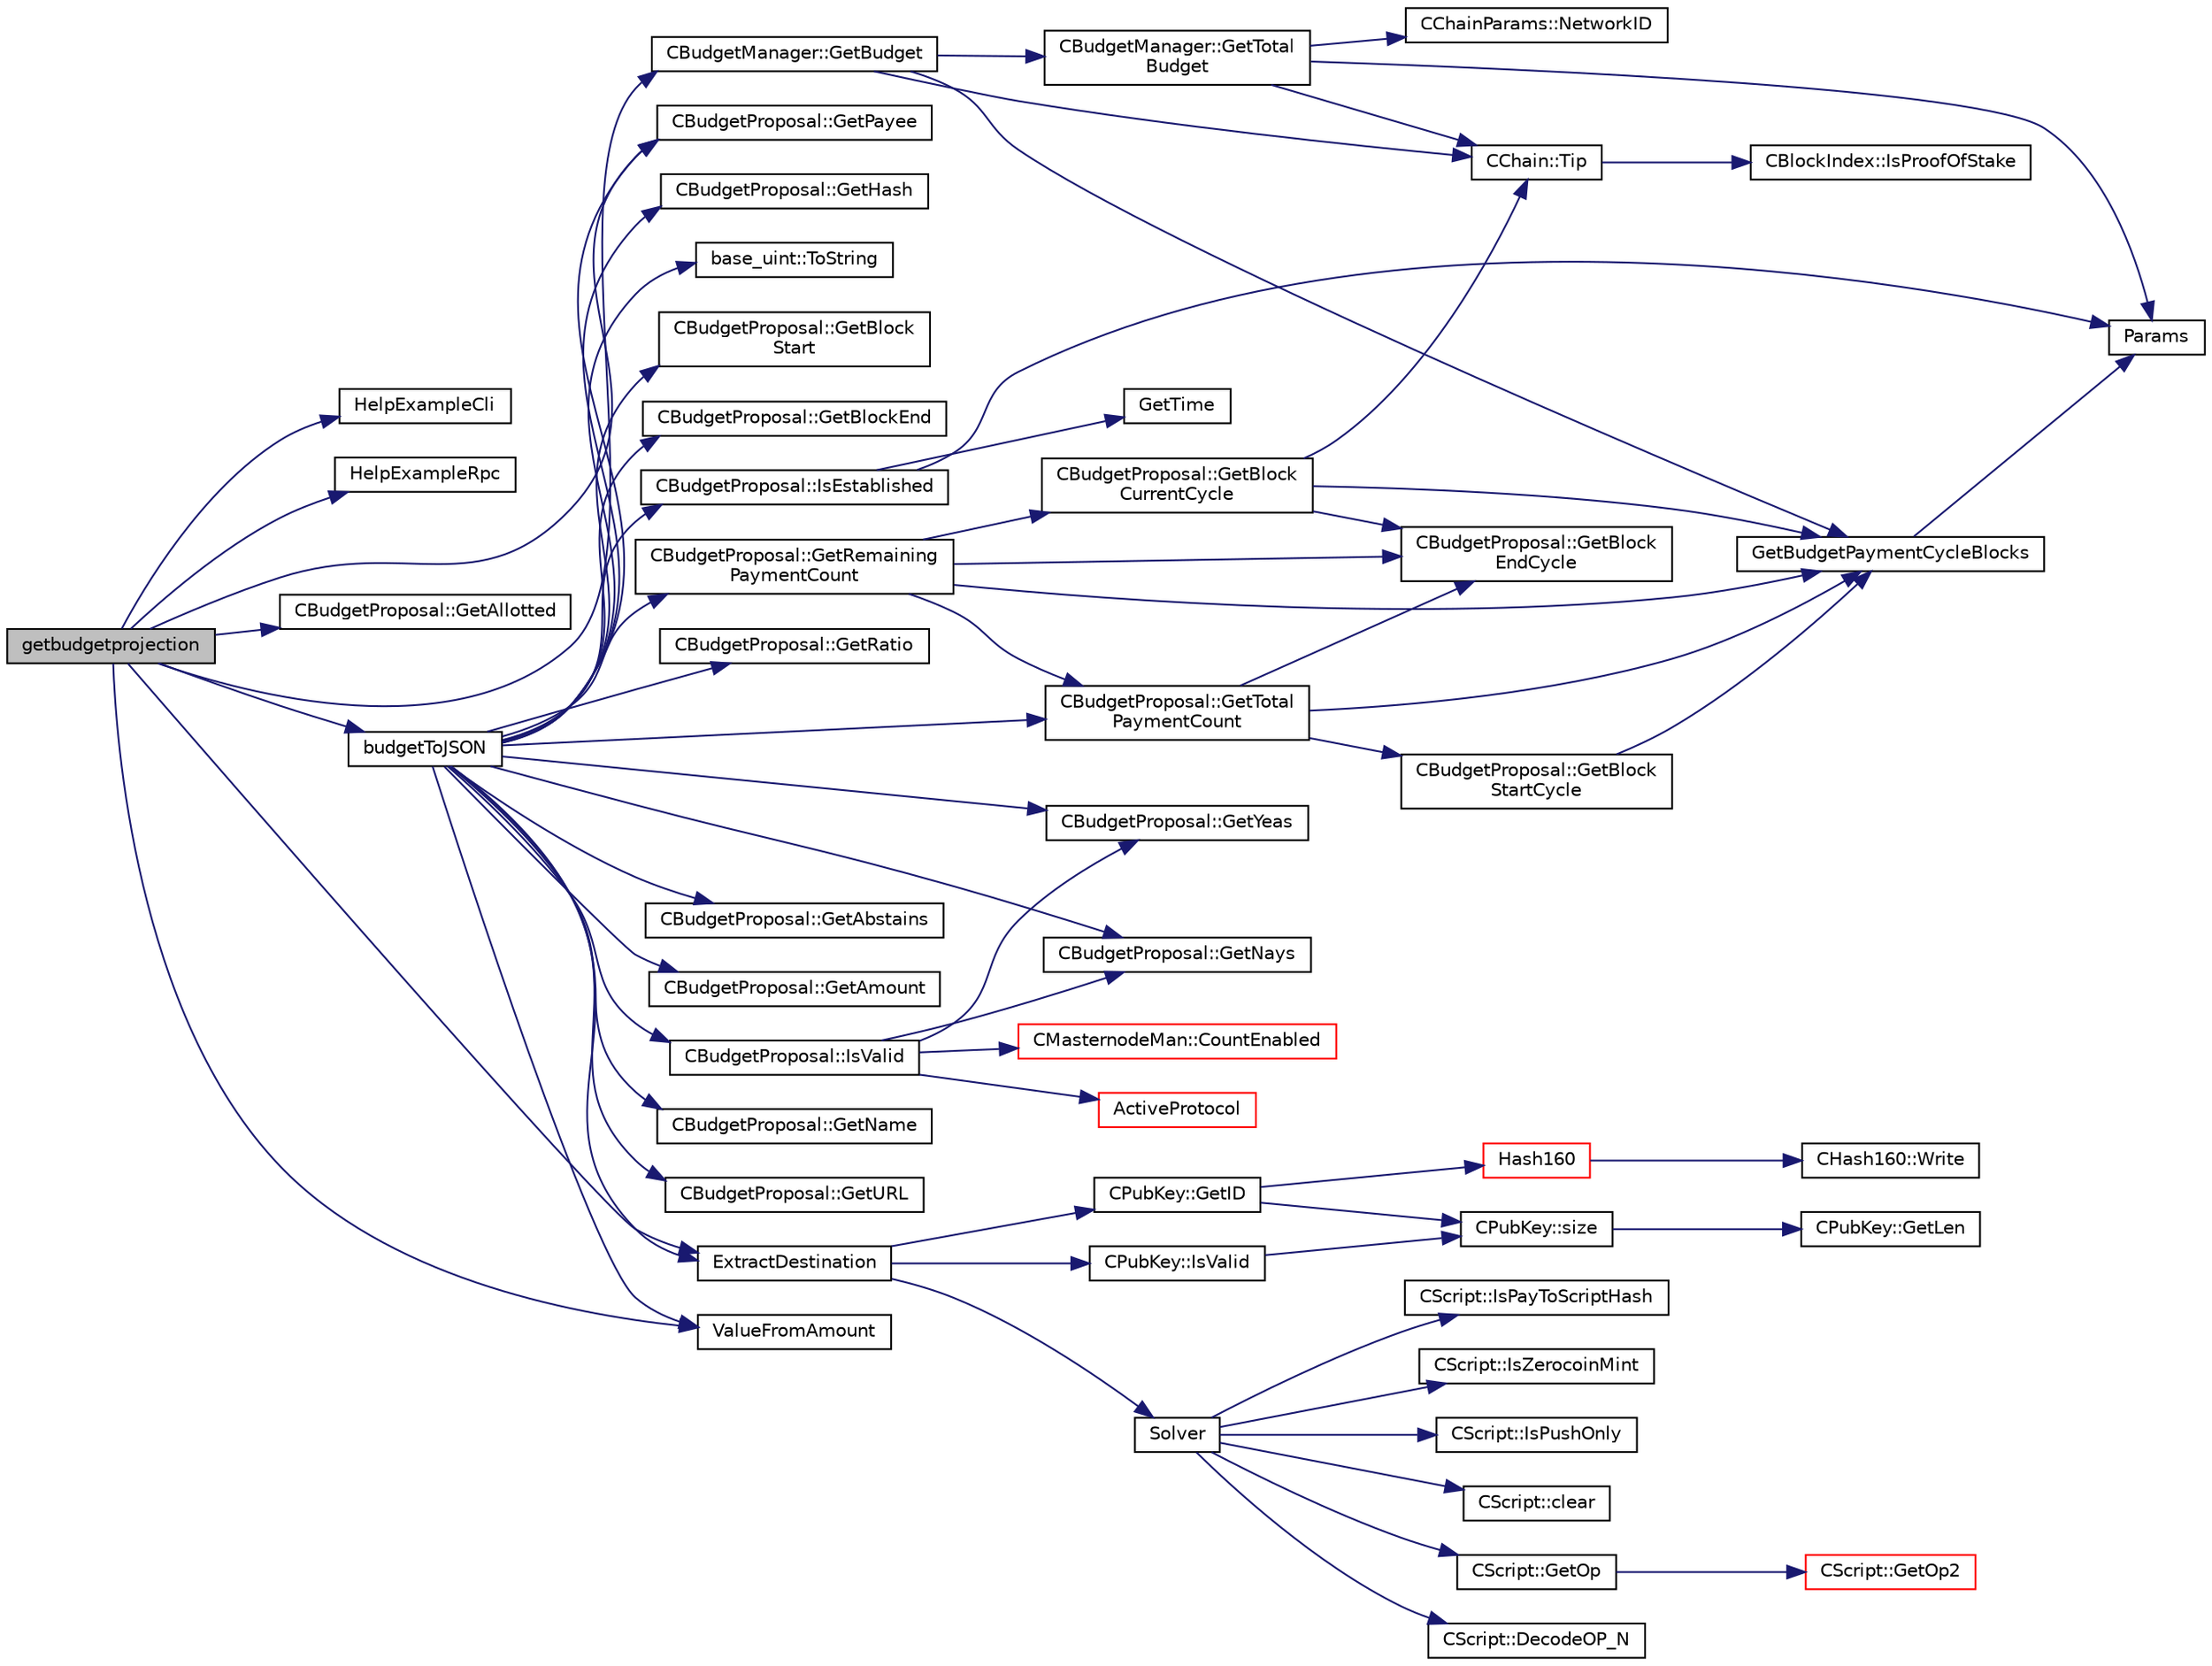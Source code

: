 digraph "getbudgetprojection"
{
  edge [fontname="Helvetica",fontsize="10",labelfontname="Helvetica",labelfontsize="10"];
  node [fontname="Helvetica",fontsize="10",shape=record];
  rankdir="LR";
  Node134 [label="getbudgetprojection",height=0.2,width=0.4,color="black", fillcolor="grey75", style="filled", fontcolor="black"];
  Node134 -> Node135 [color="midnightblue",fontsize="10",style="solid",fontname="Helvetica"];
  Node135 [label="HelpExampleCli",height=0.2,width=0.4,color="black", fillcolor="white", style="filled",URL="$rpcserver_8cpp.html#ac01ac6eab5467567ed0da106814e04ec"];
  Node134 -> Node136 [color="midnightblue",fontsize="10",style="solid",fontname="Helvetica"];
  Node136 [label="HelpExampleRpc",height=0.2,width=0.4,color="black", fillcolor="white", style="filled",URL="$rpcserver_8cpp.html#a06ea60e24e5a1053a14a11b1009bf9ef"];
  Node134 -> Node137 [color="midnightblue",fontsize="10",style="solid",fontname="Helvetica"];
  Node137 [label="CBudgetManager::GetBudget",height=0.2,width=0.4,color="black", fillcolor="white", style="filled",URL="$class_c_budget_manager.html#acba591312f675bd37692e69410ff5735"];
  Node137 -> Node138 [color="midnightblue",fontsize="10",style="solid",fontname="Helvetica"];
  Node138 [label="CChain::Tip",height=0.2,width=0.4,color="black", fillcolor="white", style="filled",URL="$class_c_chain.html#a40ccefec14f8f3195c08c827af8cf412",tooltip="Returns the index entry for the tip of this chain, or NULL if none. "];
  Node138 -> Node139 [color="midnightblue",fontsize="10",style="solid",fontname="Helvetica"];
  Node139 [label="CBlockIndex::IsProofOfStake",height=0.2,width=0.4,color="black", fillcolor="white", style="filled",URL="$class_c_block_index.html#a2438a891e9d43821c0d99e1bdac56fde"];
  Node137 -> Node140 [color="midnightblue",fontsize="10",style="solid",fontname="Helvetica"];
  Node140 [label="GetBudgetPaymentCycleBlocks",height=0.2,width=0.4,color="black", fillcolor="white", style="filled",URL="$masternode-budget_8cpp.html#a25f51a3a63c2bdfca39a2c9a7f110ab1"];
  Node140 -> Node141 [color="midnightblue",fontsize="10",style="solid",fontname="Helvetica"];
  Node141 [label="Params",height=0.2,width=0.4,color="black", fillcolor="white", style="filled",URL="$chainparams_8cpp.html#ace5c5b706d71a324a417dd2db394fd4a",tooltip="Return the currently selected parameters. "];
  Node137 -> Node142 [color="midnightblue",fontsize="10",style="solid",fontname="Helvetica"];
  Node142 [label="CBudgetManager::GetTotal\lBudget",height=0.2,width=0.4,color="black", fillcolor="white", style="filled",URL="$class_c_budget_manager.html#a3c6bc6278e7f394b6bfabbe757466e70"];
  Node142 -> Node138 [color="midnightblue",fontsize="10",style="solid",fontname="Helvetica"];
  Node142 -> Node141 [color="midnightblue",fontsize="10",style="solid",fontname="Helvetica"];
  Node142 -> Node143 [color="midnightblue",fontsize="10",style="solid",fontname="Helvetica"];
  Node143 [label="CChainParams::NetworkID",height=0.2,width=0.4,color="black", fillcolor="white", style="filled",URL="$class_c_chain_params.html#a3af50135596ad86019f274c8a15e580f"];
  Node134 -> Node144 [color="midnightblue",fontsize="10",style="solid",fontname="Helvetica"];
  Node144 [label="CBudgetProposal::GetAllotted",height=0.2,width=0.4,color="black", fillcolor="white", style="filled",URL="$class_c_budget_proposal.html#aa331bf9bfe44113a3a3ef2880b5f7936"];
  Node134 -> Node145 [color="midnightblue",fontsize="10",style="solid",fontname="Helvetica"];
  Node145 [label="ExtractDestination",height=0.2,width=0.4,color="black", fillcolor="white", style="filled",URL="$standard_8cpp.html#a951f7e601746ae076afdf3169ecca2fc"];
  Node145 -> Node146 [color="midnightblue",fontsize="10",style="solid",fontname="Helvetica"];
  Node146 [label="Solver",height=0.2,width=0.4,color="black", fillcolor="white", style="filled",URL="$standard_8cpp.html#a6ee6be50bff44464e905680c6fcee6dc",tooltip="Return public keys or hashes from scriptPubKey, for &#39;standard&#39; transaction types. ..."];
  Node146 -> Node147 [color="midnightblue",fontsize="10",style="solid",fontname="Helvetica"];
  Node147 [label="CScript::IsPayToScriptHash",height=0.2,width=0.4,color="black", fillcolor="white", style="filled",URL="$class_c_script.html#a0c3729c606d318923dc06f95d85a0971"];
  Node146 -> Node148 [color="midnightblue",fontsize="10",style="solid",fontname="Helvetica"];
  Node148 [label="CScript::IsZerocoinMint",height=0.2,width=0.4,color="black", fillcolor="white", style="filled",URL="$class_c_script.html#aadeaf93bd9c00abc9e20d082051adac8"];
  Node146 -> Node149 [color="midnightblue",fontsize="10",style="solid",fontname="Helvetica"];
  Node149 [label="CScript::IsPushOnly",height=0.2,width=0.4,color="black", fillcolor="white", style="filled",URL="$class_c_script.html#a090905f875fa5a40e616b319de8e973f",tooltip="Called by IsStandardTx and P2SH/BIP62 VerifyScript (which makes it consensus-critical). "];
  Node146 -> Node150 [color="midnightblue",fontsize="10",style="solid",fontname="Helvetica"];
  Node150 [label="CScript::clear",height=0.2,width=0.4,color="black", fillcolor="white", style="filled",URL="$class_c_script.html#a7b2baf842621f07c4939408acf63377c"];
  Node146 -> Node151 [color="midnightblue",fontsize="10",style="solid",fontname="Helvetica"];
  Node151 [label="CScript::GetOp",height=0.2,width=0.4,color="black", fillcolor="white", style="filled",URL="$class_c_script.html#a94635ed93d8d244ec3acfa83f9ecfe5f"];
  Node151 -> Node152 [color="midnightblue",fontsize="10",style="solid",fontname="Helvetica"];
  Node152 [label="CScript::GetOp2",height=0.2,width=0.4,color="red", fillcolor="white", style="filled",URL="$class_c_script.html#aac2dbe75742054049b0c6de0e9473ef0"];
  Node146 -> Node155 [color="midnightblue",fontsize="10",style="solid",fontname="Helvetica"];
  Node155 [label="CScript::DecodeOP_N",height=0.2,width=0.4,color="black", fillcolor="white", style="filled",URL="$class_c_script.html#a7f975fca06b3e9a17da8ba23c7647e2e",tooltip="Encode/decode small integers: "];
  Node145 -> Node156 [color="midnightblue",fontsize="10",style="solid",fontname="Helvetica"];
  Node156 [label="CPubKey::IsValid",height=0.2,width=0.4,color="black", fillcolor="white", style="filled",URL="$class_c_pub_key.html#a4fa94293cf8577fd039b9a133f6c7f30"];
  Node156 -> Node157 [color="midnightblue",fontsize="10",style="solid",fontname="Helvetica"];
  Node157 [label="CPubKey::size",height=0.2,width=0.4,color="black", fillcolor="white", style="filled",URL="$class_c_pub_key.html#a6bb28fcf0a5f799c69f5b7269363b309",tooltip="Simple read-only vector-like interface to the pubkey data. "];
  Node157 -> Node158 [color="midnightblue",fontsize="10",style="solid",fontname="Helvetica"];
  Node158 [label="CPubKey::GetLen",height=0.2,width=0.4,color="black", fillcolor="white", style="filled",URL="$class_c_pub_key.html#a7dc71b3f037c84268dc22de97d7b65fb",tooltip="Compute the length of a pubkey with a given first byte. "];
  Node145 -> Node159 [color="midnightblue",fontsize="10",style="solid",fontname="Helvetica"];
  Node159 [label="CPubKey::GetID",height=0.2,width=0.4,color="black", fillcolor="white", style="filled",URL="$class_c_pub_key.html#a2675f7e6f72eff68e7a5227289feb021",tooltip="Get the KeyID of this public key (hash of its serialization) "];
  Node159 -> Node160 [color="midnightblue",fontsize="10",style="solid",fontname="Helvetica"];
  Node160 [label="Hash160",height=0.2,width=0.4,color="red", fillcolor="white", style="filled",URL="$hash_8h.html#a4490f70ddae16e9e48460a0416a48a6b",tooltip="Compute the 160-bit hash an object. "];
  Node160 -> Node161 [color="midnightblue",fontsize="10",style="solid",fontname="Helvetica"];
  Node161 [label="CHash160::Write",height=0.2,width=0.4,color="black", fillcolor="white", style="filled",URL="$class_c_hash160.html#af56cdd9443013eb68b246aa8450217f2"];
  Node159 -> Node157 [color="midnightblue",fontsize="10",style="solid",fontname="Helvetica"];
  Node134 -> Node166 [color="midnightblue",fontsize="10",style="solid",fontname="Helvetica"];
  Node166 [label="CBudgetProposal::GetPayee",height=0.2,width=0.4,color="black", fillcolor="white", style="filled",URL="$class_c_budget_proposal.html#a5489ea6b1dd54e25c2a0a52ef67e71a1"];
  Node134 -> Node167 [color="midnightblue",fontsize="10",style="solid",fontname="Helvetica"];
  Node167 [label="budgetToJSON",height=0.2,width=0.4,color="black", fillcolor="white", style="filled",URL="$rpcmasternode-budget_8cpp.html#a936b80f9033a0a5e8d4fa1a2079da90c"];
  Node167 -> Node145 [color="midnightblue",fontsize="10",style="solid",fontname="Helvetica"];
  Node167 -> Node166 [color="midnightblue",fontsize="10",style="solid",fontname="Helvetica"];
  Node167 -> Node168 [color="midnightblue",fontsize="10",style="solid",fontname="Helvetica"];
  Node168 [label="CBudgetProposal::GetName",height=0.2,width=0.4,color="black", fillcolor="white", style="filled",URL="$class_c_budget_proposal.html#a7f3bf6d86e4f4af03a45aa1c6d177af1"];
  Node167 -> Node169 [color="midnightblue",fontsize="10",style="solid",fontname="Helvetica"];
  Node169 [label="CBudgetProposal::GetURL",height=0.2,width=0.4,color="black", fillcolor="white", style="filled",URL="$class_c_budget_proposal.html#a4bddce62840e993e7351e68bfafca05d"];
  Node167 -> Node170 [color="midnightblue",fontsize="10",style="solid",fontname="Helvetica"];
  Node170 [label="CBudgetProposal::GetHash",height=0.2,width=0.4,color="black", fillcolor="white", style="filled",URL="$class_c_budget_proposal.html#a7c69d6e50ef8c4870ab5af71d37ae2b7"];
  Node167 -> Node171 [color="midnightblue",fontsize="10",style="solid",fontname="Helvetica"];
  Node171 [label="base_uint::ToString",height=0.2,width=0.4,color="black", fillcolor="white", style="filled",URL="$classbase__uint.html#acccba4d9d51a0c36261718ca0cbb293b"];
  Node167 -> Node172 [color="midnightblue",fontsize="10",style="solid",fontname="Helvetica"];
  Node172 [label="CBudgetProposal::GetBlock\lStart",height=0.2,width=0.4,color="black", fillcolor="white", style="filled",URL="$class_c_budget_proposal.html#a711280cfc20e1d1a76a2b8c59dfe26ad"];
  Node167 -> Node173 [color="midnightblue",fontsize="10",style="solid",fontname="Helvetica"];
  Node173 [label="CBudgetProposal::GetBlockEnd",height=0.2,width=0.4,color="black", fillcolor="white", style="filled",URL="$class_c_budget_proposal.html#ad3e5e60c9fe53d7aef3314634eae54d7"];
  Node167 -> Node174 [color="midnightblue",fontsize="10",style="solid",fontname="Helvetica"];
  Node174 [label="CBudgetProposal::GetTotal\lPaymentCount",height=0.2,width=0.4,color="black", fillcolor="white", style="filled",URL="$class_c_budget_proposal.html#a54cc431d667a7dfa1e010d6ff17a40c4"];
  Node174 -> Node175 [color="midnightblue",fontsize="10",style="solid",fontname="Helvetica"];
  Node175 [label="CBudgetProposal::GetBlock\lEndCycle",height=0.2,width=0.4,color="black", fillcolor="white", style="filled",URL="$class_c_budget_proposal.html#afe85ba7619fe2bf636e063550769a006"];
  Node174 -> Node176 [color="midnightblue",fontsize="10",style="solid",fontname="Helvetica"];
  Node176 [label="CBudgetProposal::GetBlock\lStartCycle",height=0.2,width=0.4,color="black", fillcolor="white", style="filled",URL="$class_c_budget_proposal.html#a66de6699a9cc9b084eecf014a168bab8"];
  Node176 -> Node140 [color="midnightblue",fontsize="10",style="solid",fontname="Helvetica"];
  Node174 -> Node140 [color="midnightblue",fontsize="10",style="solid",fontname="Helvetica"];
  Node167 -> Node177 [color="midnightblue",fontsize="10",style="solid",fontname="Helvetica"];
  Node177 [label="CBudgetProposal::GetRemaining\lPaymentCount",height=0.2,width=0.4,color="black", fillcolor="white", style="filled",URL="$class_c_budget_proposal.html#a1fef390cf24f7f110c375ab6e7d01f50"];
  Node177 -> Node175 [color="midnightblue",fontsize="10",style="solid",fontname="Helvetica"];
  Node177 -> Node178 [color="midnightblue",fontsize="10",style="solid",fontname="Helvetica"];
  Node178 [label="CBudgetProposal::GetBlock\lCurrentCycle",height=0.2,width=0.4,color="black", fillcolor="white", style="filled",URL="$class_c_budget_proposal.html#a33ad377cb08046ac197041fb6a06df6e"];
  Node178 -> Node138 [color="midnightblue",fontsize="10",style="solid",fontname="Helvetica"];
  Node178 -> Node175 [color="midnightblue",fontsize="10",style="solid",fontname="Helvetica"];
  Node178 -> Node140 [color="midnightblue",fontsize="10",style="solid",fontname="Helvetica"];
  Node177 -> Node140 [color="midnightblue",fontsize="10",style="solid",fontname="Helvetica"];
  Node177 -> Node174 [color="midnightblue",fontsize="10",style="solid",fontname="Helvetica"];
  Node167 -> Node179 [color="midnightblue",fontsize="10",style="solid",fontname="Helvetica"];
  Node179 [label="CBudgetProposal::GetRatio",height=0.2,width=0.4,color="black", fillcolor="white", style="filled",URL="$class_c_budget_proposal.html#aef844b5ab211003e6b93bef75a20da6e"];
  Node167 -> Node180 [color="midnightblue",fontsize="10",style="solid",fontname="Helvetica"];
  Node180 [label="CBudgetProposal::GetYeas",height=0.2,width=0.4,color="black", fillcolor="white", style="filled",URL="$class_c_budget_proposal.html#afa25c9e366bff2c00ba488ce5d89e0d1"];
  Node167 -> Node181 [color="midnightblue",fontsize="10",style="solid",fontname="Helvetica"];
  Node181 [label="CBudgetProposal::GetNays",height=0.2,width=0.4,color="black", fillcolor="white", style="filled",URL="$class_c_budget_proposal.html#a25210a8820448464f88721937b4570a5"];
  Node167 -> Node182 [color="midnightblue",fontsize="10",style="solid",fontname="Helvetica"];
  Node182 [label="CBudgetProposal::GetAbstains",height=0.2,width=0.4,color="black", fillcolor="white", style="filled",URL="$class_c_budget_proposal.html#aae864c01295cb5f0c8d0fc621b512300"];
  Node167 -> Node183 [color="midnightblue",fontsize="10",style="solid",fontname="Helvetica"];
  Node183 [label="ValueFromAmount",height=0.2,width=0.4,color="black", fillcolor="white", style="filled",URL="$rpcserver_8cpp.html#a0655c28ea826ddeb21e8079b6a0beb9e"];
  Node167 -> Node184 [color="midnightblue",fontsize="10",style="solid",fontname="Helvetica"];
  Node184 [label="CBudgetProposal::GetAmount",height=0.2,width=0.4,color="black", fillcolor="white", style="filled",URL="$class_c_budget_proposal.html#a2053aad4bd3c03675edf6f1ae60fff39"];
  Node167 -> Node185 [color="midnightblue",fontsize="10",style="solid",fontname="Helvetica"];
  Node185 [label="CBudgetProposal::IsEstablished",height=0.2,width=0.4,color="black", fillcolor="white", style="filled",URL="$class_c_budget_proposal.html#a0f4231aa216c99a6a3ad2b6bf31d8bfe"];
  Node185 -> Node141 [color="midnightblue",fontsize="10",style="solid",fontname="Helvetica"];
  Node185 -> Node186 [color="midnightblue",fontsize="10",style="solid",fontname="Helvetica"];
  Node186 [label="GetTime",height=0.2,width=0.4,color="black", fillcolor="white", style="filled",URL="$utiltime_8cpp.html#a46fac5fba8ba905b5f9acb364f5d8c6f",tooltip="For unit testing. "];
  Node167 -> Node187 [color="midnightblue",fontsize="10",style="solid",fontname="Helvetica"];
  Node187 [label="CBudgetProposal::IsValid",height=0.2,width=0.4,color="black", fillcolor="white", style="filled",URL="$class_c_budget_proposal.html#afaa5e910085e8f0aea26aad6fa99ed2b"];
  Node187 -> Node181 [color="midnightblue",fontsize="10",style="solid",fontname="Helvetica"];
  Node187 -> Node180 [color="midnightblue",fontsize="10",style="solid",fontname="Helvetica"];
  Node187 -> Node188 [color="midnightblue",fontsize="10",style="solid",fontname="Helvetica"];
  Node188 [label="CMasternodeMan::CountEnabled",height=0.2,width=0.4,color="red", fillcolor="white", style="filled",URL="$class_c_masternode_man.html#ae495279a035d7d259375ae95cbde28f4"];
  Node187 -> Node192 [color="midnightblue",fontsize="10",style="solid",fontname="Helvetica"];
  Node192 [label="ActiveProtocol",height=0.2,width=0.4,color="red", fillcolor="white", style="filled",URL="$main_8cpp.html#a138f84e8c8976fe85712b695c32ee3c7",tooltip="See whether the protocol update is enforced for connected nodes. "];
  Node134 -> Node183 [color="midnightblue",fontsize="10",style="solid",fontname="Helvetica"];
}
